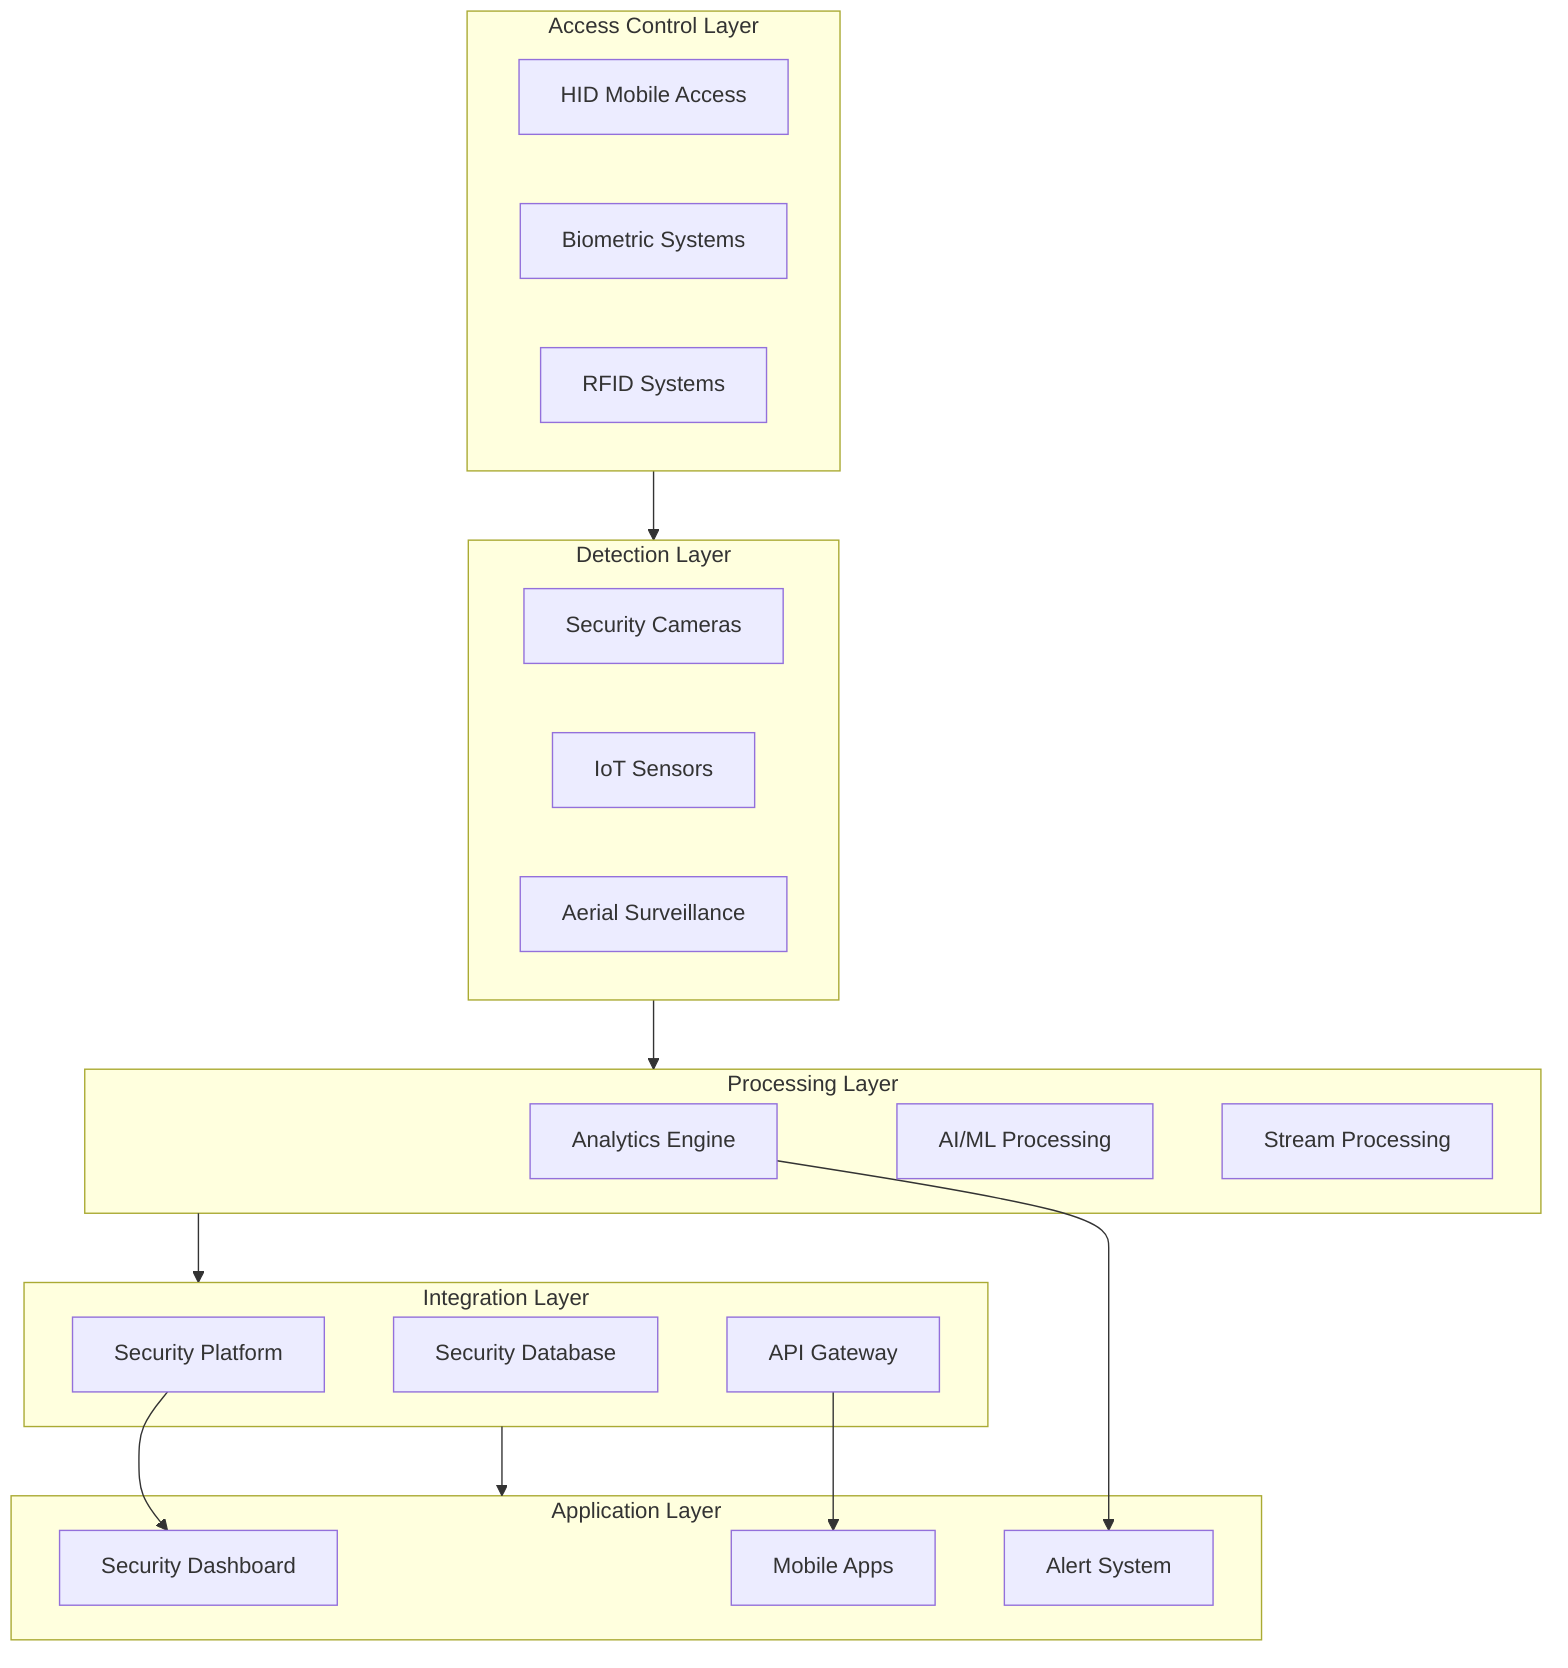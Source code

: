 flowchart TB
    subgraph Access["Access Control Layer"]
        HID["HID Mobile Access"]
        Bio["Biometric Systems"]
        RFID["RFID Systems"]
    end

    subgraph Detection["Detection Layer"]
        Cameras["Security Cameras"]
        Sensors["IoT Sensors"]
        Drones["Aerial Surveillance"]
    end

    subgraph Processing["Processing Layer"]
        Analytics["Analytics Engine"]
        AI["AI/ML Processing"]
        Stream["Stream Processing"]
    end

    subgraph Integration["Integration Layer"]
        Platform["Security Platform"]
        Database["Security Database"]
        API["API Gateway"]
    end

    subgraph Apps["Application Layer"]
        Dashboard["Security Dashboard"]
        Mobile["Mobile Apps"]
        Alerts["Alert System"]
    end

    Access --> Detection
    Detection --> Processing
    Processing --> Integration
    Integration --> Apps
    
    API --> Mobile
    Platform --> Dashboard
    Analytics --> Alerts